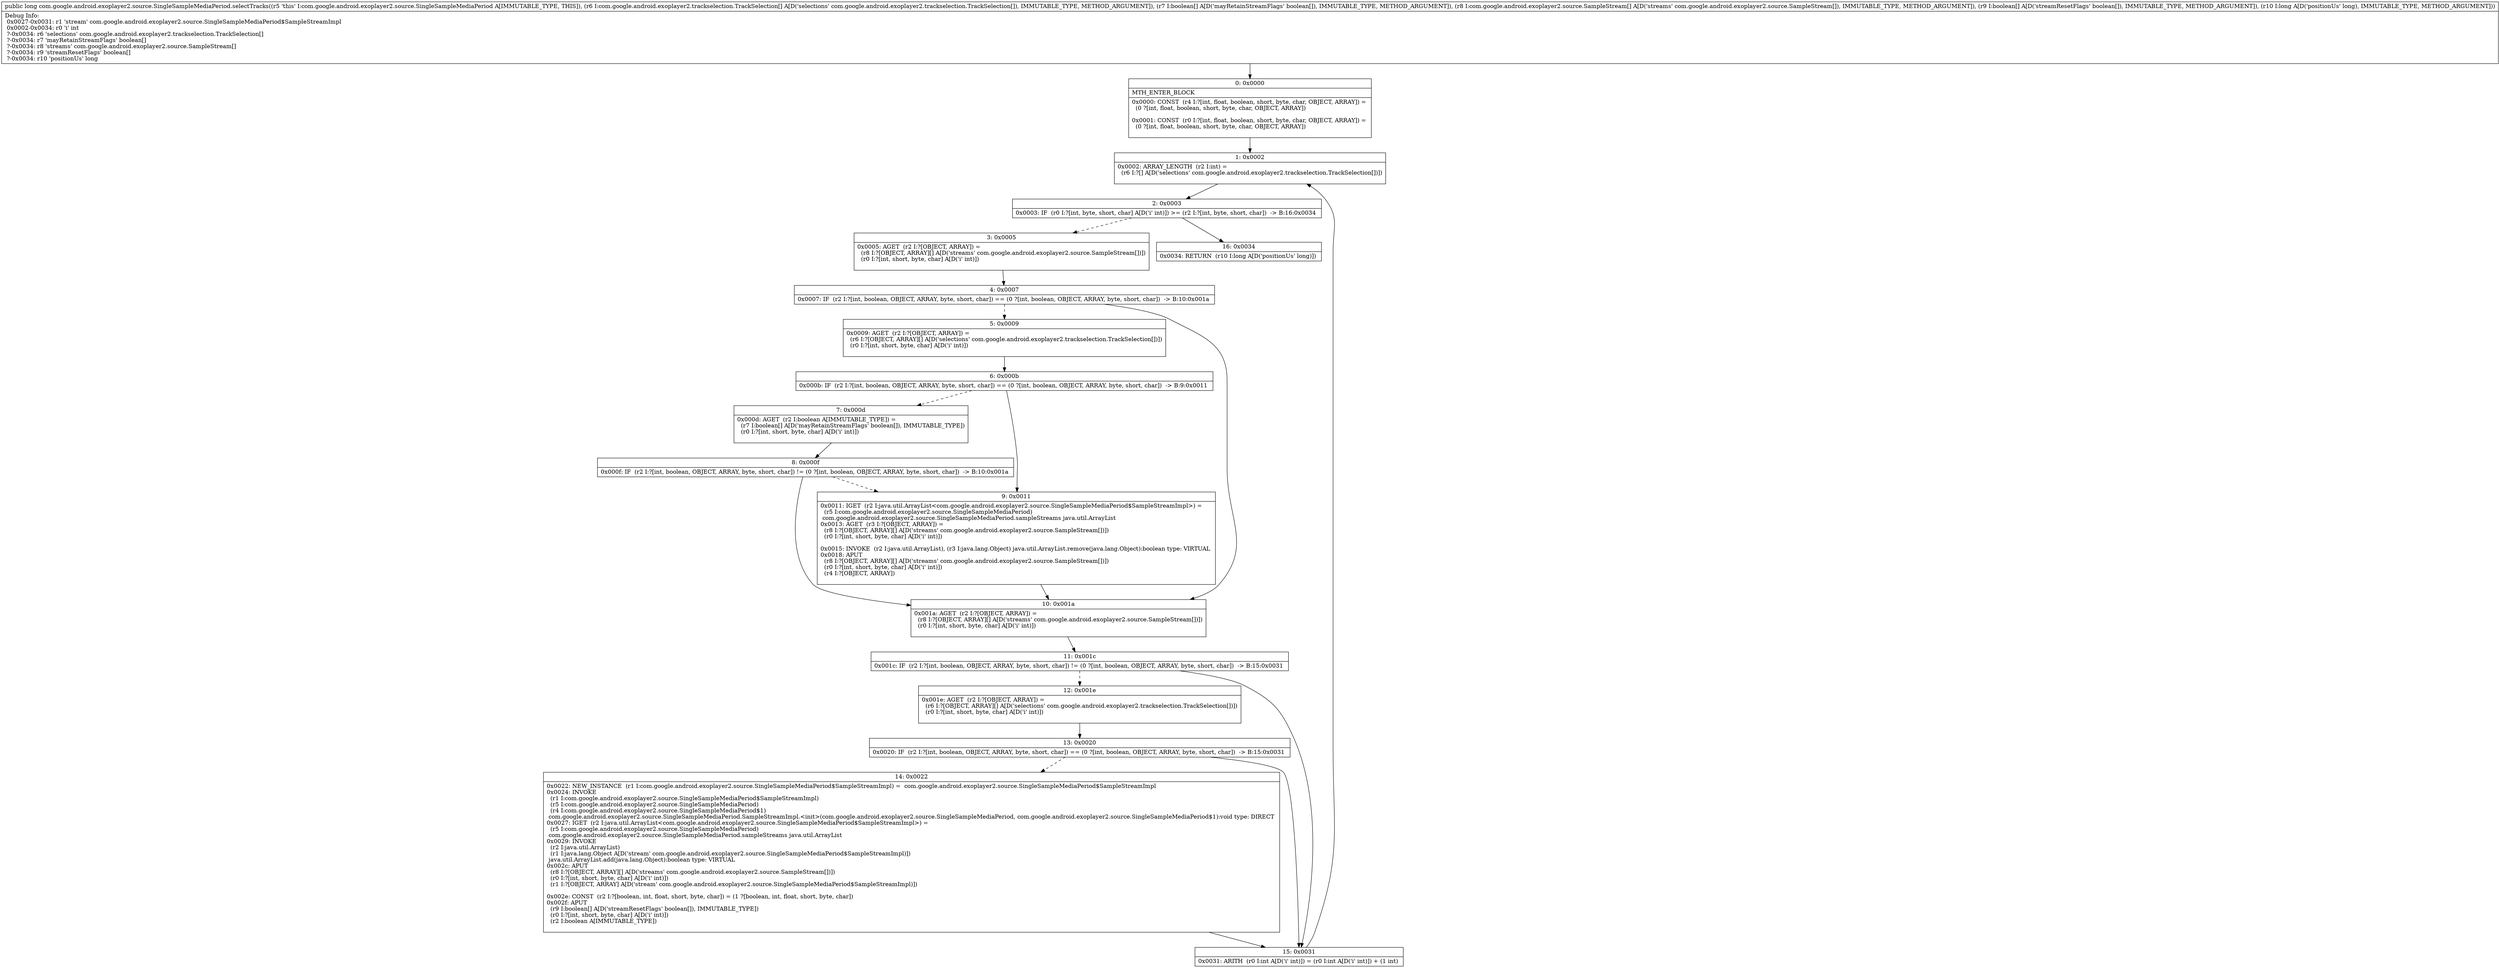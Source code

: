 digraph "CFG forcom.google.android.exoplayer2.source.SingleSampleMediaPeriod.selectTracks([Lcom\/google\/android\/exoplayer2\/trackselection\/TrackSelection;[Z[Lcom\/google\/android\/exoplayer2\/source\/SampleStream;[ZJ)J" {
Node_0 [shape=record,label="{0\:\ 0x0000|MTH_ENTER_BLOCK\l|0x0000: CONST  (r4 I:?[int, float, boolean, short, byte, char, OBJECT, ARRAY]) = \l  (0 ?[int, float, boolean, short, byte, char, OBJECT, ARRAY])\l \l0x0001: CONST  (r0 I:?[int, float, boolean, short, byte, char, OBJECT, ARRAY]) = \l  (0 ?[int, float, boolean, short, byte, char, OBJECT, ARRAY])\l \l}"];
Node_1 [shape=record,label="{1\:\ 0x0002|0x0002: ARRAY_LENGTH  (r2 I:int) = \l  (r6 I:?[] A[D('selections' com.google.android.exoplayer2.trackselection.TrackSelection[])])\l \l}"];
Node_2 [shape=record,label="{2\:\ 0x0003|0x0003: IF  (r0 I:?[int, byte, short, char] A[D('i' int)]) \>= (r2 I:?[int, byte, short, char])  \-\> B:16:0x0034 \l}"];
Node_3 [shape=record,label="{3\:\ 0x0005|0x0005: AGET  (r2 I:?[OBJECT, ARRAY]) = \l  (r8 I:?[OBJECT, ARRAY][] A[D('streams' com.google.android.exoplayer2.source.SampleStream[])])\l  (r0 I:?[int, short, byte, char] A[D('i' int)])\l \l}"];
Node_4 [shape=record,label="{4\:\ 0x0007|0x0007: IF  (r2 I:?[int, boolean, OBJECT, ARRAY, byte, short, char]) == (0 ?[int, boolean, OBJECT, ARRAY, byte, short, char])  \-\> B:10:0x001a \l}"];
Node_5 [shape=record,label="{5\:\ 0x0009|0x0009: AGET  (r2 I:?[OBJECT, ARRAY]) = \l  (r6 I:?[OBJECT, ARRAY][] A[D('selections' com.google.android.exoplayer2.trackselection.TrackSelection[])])\l  (r0 I:?[int, short, byte, char] A[D('i' int)])\l \l}"];
Node_6 [shape=record,label="{6\:\ 0x000b|0x000b: IF  (r2 I:?[int, boolean, OBJECT, ARRAY, byte, short, char]) == (0 ?[int, boolean, OBJECT, ARRAY, byte, short, char])  \-\> B:9:0x0011 \l}"];
Node_7 [shape=record,label="{7\:\ 0x000d|0x000d: AGET  (r2 I:boolean A[IMMUTABLE_TYPE]) = \l  (r7 I:boolean[] A[D('mayRetainStreamFlags' boolean[]), IMMUTABLE_TYPE])\l  (r0 I:?[int, short, byte, char] A[D('i' int)])\l \l}"];
Node_8 [shape=record,label="{8\:\ 0x000f|0x000f: IF  (r2 I:?[int, boolean, OBJECT, ARRAY, byte, short, char]) != (0 ?[int, boolean, OBJECT, ARRAY, byte, short, char])  \-\> B:10:0x001a \l}"];
Node_9 [shape=record,label="{9\:\ 0x0011|0x0011: IGET  (r2 I:java.util.ArrayList\<com.google.android.exoplayer2.source.SingleSampleMediaPeriod$SampleStreamImpl\>) = \l  (r5 I:com.google.android.exoplayer2.source.SingleSampleMediaPeriod)\l com.google.android.exoplayer2.source.SingleSampleMediaPeriod.sampleStreams java.util.ArrayList \l0x0013: AGET  (r3 I:?[OBJECT, ARRAY]) = \l  (r8 I:?[OBJECT, ARRAY][] A[D('streams' com.google.android.exoplayer2.source.SampleStream[])])\l  (r0 I:?[int, short, byte, char] A[D('i' int)])\l \l0x0015: INVOKE  (r2 I:java.util.ArrayList), (r3 I:java.lang.Object) java.util.ArrayList.remove(java.lang.Object):boolean type: VIRTUAL \l0x0018: APUT  \l  (r8 I:?[OBJECT, ARRAY][] A[D('streams' com.google.android.exoplayer2.source.SampleStream[])])\l  (r0 I:?[int, short, byte, char] A[D('i' int)])\l  (r4 I:?[OBJECT, ARRAY])\l \l}"];
Node_10 [shape=record,label="{10\:\ 0x001a|0x001a: AGET  (r2 I:?[OBJECT, ARRAY]) = \l  (r8 I:?[OBJECT, ARRAY][] A[D('streams' com.google.android.exoplayer2.source.SampleStream[])])\l  (r0 I:?[int, short, byte, char] A[D('i' int)])\l \l}"];
Node_11 [shape=record,label="{11\:\ 0x001c|0x001c: IF  (r2 I:?[int, boolean, OBJECT, ARRAY, byte, short, char]) != (0 ?[int, boolean, OBJECT, ARRAY, byte, short, char])  \-\> B:15:0x0031 \l}"];
Node_12 [shape=record,label="{12\:\ 0x001e|0x001e: AGET  (r2 I:?[OBJECT, ARRAY]) = \l  (r6 I:?[OBJECT, ARRAY][] A[D('selections' com.google.android.exoplayer2.trackselection.TrackSelection[])])\l  (r0 I:?[int, short, byte, char] A[D('i' int)])\l \l}"];
Node_13 [shape=record,label="{13\:\ 0x0020|0x0020: IF  (r2 I:?[int, boolean, OBJECT, ARRAY, byte, short, char]) == (0 ?[int, boolean, OBJECT, ARRAY, byte, short, char])  \-\> B:15:0x0031 \l}"];
Node_14 [shape=record,label="{14\:\ 0x0022|0x0022: NEW_INSTANCE  (r1 I:com.google.android.exoplayer2.source.SingleSampleMediaPeriod$SampleStreamImpl) =  com.google.android.exoplayer2.source.SingleSampleMediaPeriod$SampleStreamImpl \l0x0024: INVOKE  \l  (r1 I:com.google.android.exoplayer2.source.SingleSampleMediaPeriod$SampleStreamImpl)\l  (r5 I:com.google.android.exoplayer2.source.SingleSampleMediaPeriod)\l  (r4 I:com.google.android.exoplayer2.source.SingleSampleMediaPeriod$1)\l com.google.android.exoplayer2.source.SingleSampleMediaPeriod.SampleStreamImpl.\<init\>(com.google.android.exoplayer2.source.SingleSampleMediaPeriod, com.google.android.exoplayer2.source.SingleSampleMediaPeriod$1):void type: DIRECT \l0x0027: IGET  (r2 I:java.util.ArrayList\<com.google.android.exoplayer2.source.SingleSampleMediaPeriod$SampleStreamImpl\>) = \l  (r5 I:com.google.android.exoplayer2.source.SingleSampleMediaPeriod)\l com.google.android.exoplayer2.source.SingleSampleMediaPeriod.sampleStreams java.util.ArrayList \l0x0029: INVOKE  \l  (r2 I:java.util.ArrayList)\l  (r1 I:java.lang.Object A[D('stream' com.google.android.exoplayer2.source.SingleSampleMediaPeriod$SampleStreamImpl)])\l java.util.ArrayList.add(java.lang.Object):boolean type: VIRTUAL \l0x002c: APUT  \l  (r8 I:?[OBJECT, ARRAY][] A[D('streams' com.google.android.exoplayer2.source.SampleStream[])])\l  (r0 I:?[int, short, byte, char] A[D('i' int)])\l  (r1 I:?[OBJECT, ARRAY] A[D('stream' com.google.android.exoplayer2.source.SingleSampleMediaPeriod$SampleStreamImpl)])\l \l0x002e: CONST  (r2 I:?[boolean, int, float, short, byte, char]) = (1 ?[boolean, int, float, short, byte, char]) \l0x002f: APUT  \l  (r9 I:boolean[] A[D('streamResetFlags' boolean[]), IMMUTABLE_TYPE])\l  (r0 I:?[int, short, byte, char] A[D('i' int)])\l  (r2 I:boolean A[IMMUTABLE_TYPE])\l \l}"];
Node_15 [shape=record,label="{15\:\ 0x0031|0x0031: ARITH  (r0 I:int A[D('i' int)]) = (r0 I:int A[D('i' int)]) + (1 int) \l}"];
Node_16 [shape=record,label="{16\:\ 0x0034|0x0034: RETURN  (r10 I:long A[D('positionUs' long)]) \l}"];
MethodNode[shape=record,label="{public long com.google.android.exoplayer2.source.SingleSampleMediaPeriod.selectTracks((r5 'this' I:com.google.android.exoplayer2.source.SingleSampleMediaPeriod A[IMMUTABLE_TYPE, THIS]), (r6 I:com.google.android.exoplayer2.trackselection.TrackSelection[] A[D('selections' com.google.android.exoplayer2.trackselection.TrackSelection[]), IMMUTABLE_TYPE, METHOD_ARGUMENT]), (r7 I:boolean[] A[D('mayRetainStreamFlags' boolean[]), IMMUTABLE_TYPE, METHOD_ARGUMENT]), (r8 I:com.google.android.exoplayer2.source.SampleStream[] A[D('streams' com.google.android.exoplayer2.source.SampleStream[]), IMMUTABLE_TYPE, METHOD_ARGUMENT]), (r9 I:boolean[] A[D('streamResetFlags' boolean[]), IMMUTABLE_TYPE, METHOD_ARGUMENT]), (r10 I:long A[D('positionUs' long), IMMUTABLE_TYPE, METHOD_ARGUMENT]))  | Debug Info:\l  0x0027\-0x0031: r1 'stream' com.google.android.exoplayer2.source.SingleSampleMediaPeriod$SampleStreamImpl\l  0x0002\-0x0034: r0 'i' int\l  ?\-0x0034: r6 'selections' com.google.android.exoplayer2.trackselection.TrackSelection[]\l  ?\-0x0034: r7 'mayRetainStreamFlags' boolean[]\l  ?\-0x0034: r8 'streams' com.google.android.exoplayer2.source.SampleStream[]\l  ?\-0x0034: r9 'streamResetFlags' boolean[]\l  ?\-0x0034: r10 'positionUs' long\l}"];
MethodNode -> Node_0;
Node_0 -> Node_1;
Node_1 -> Node_2;
Node_2 -> Node_3[style=dashed];
Node_2 -> Node_16;
Node_3 -> Node_4;
Node_4 -> Node_5[style=dashed];
Node_4 -> Node_10;
Node_5 -> Node_6;
Node_6 -> Node_7[style=dashed];
Node_6 -> Node_9;
Node_7 -> Node_8;
Node_8 -> Node_9[style=dashed];
Node_8 -> Node_10;
Node_9 -> Node_10;
Node_10 -> Node_11;
Node_11 -> Node_12[style=dashed];
Node_11 -> Node_15;
Node_12 -> Node_13;
Node_13 -> Node_14[style=dashed];
Node_13 -> Node_15;
Node_14 -> Node_15;
Node_15 -> Node_1;
}

